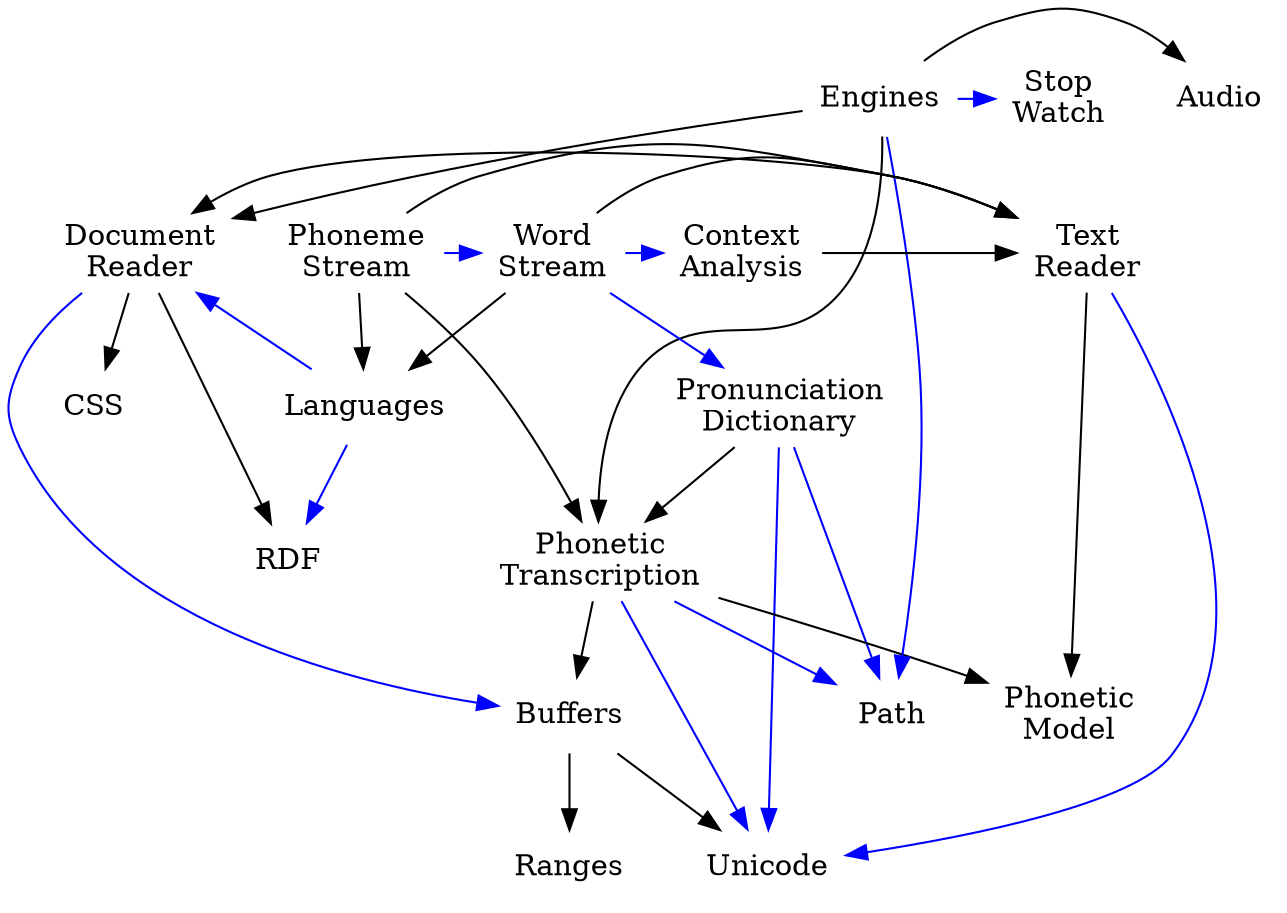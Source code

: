 digraph "Architecture" {

	buffers                [shape=none, label="Buffers", URL="group__buffers.html"]
	css                    [shape=none, label="CSS", URL="group__css.html"]
	dictionary             [shape=none, label="Pronunciation&#x0A;Dictionary", URL="group__dictionary.html"]
	languages              [shape=none, label="Languages", URL="group__languages.html"]
	path                   [shape=none, label="Path", URL="group__path.html"]
	phoneme_model          [shape=none, label="Phonetic&#x0A;Model", URL="group__phoneme.html"]
	phoneme_transcription  [shape=none, label="Phonetic&#x0A;Transcription", URL="group__phonetic__transcription.html"]
	ranges                 [shape=none, label="Ranges", URL="group__ranges.html"]
	rdf                    [shape=none, label="RDF", URL="group__rdf.html"]
	unicode                [shape=none, label="Unicode", URL="group__unicode.html"]

	subgraph { rank=same;

	stopwatch              [shape=none, label="Stop&#x0A;Watch", URL="group__stopwatch.html"]
	tts_engines            [shape=none, label="Engines", URL="group__tts__engines.html"]
	audio                  [shape=none, label="Audio", URL="group__audio.html"]

	}

	subgraph { rank=same;

	document_reader        [shape=none, label="Document&#x0A;Reader", URL="group__document__reader.html"]
	text_reader            [shape=none, label="Text&#x0A;Reader", URL="group__text__reader.html"]
	context_analysis       [shape=none, label="Context&#x0A;Analysis", URL="group__context__analysis.html"]
	word_stream            [shape=none, label="Word&#x0A;Stream", URL="group__word__stream.html"]
	phoneme_stream         [shape=none, label="Phoneme&#x0A;Stream", URL="group__phoneme__stream.html"]

	}

	// usage (API)

	buffers -> ranges [color=black]
	buffers -> unicode [color=black]

	dictionary -> phoneme_transcription [color=black]

	document_reader -> rdf     [color=black]
	document_reader -> css     [color=black]

	phoneme_transcription -> buffers [color=black]
	phoneme_transcription -> phoneme_model [color=black]

	text_reader -> phoneme_model [color=black]
	text_reader -> document_reader [color=black]

	context_analysis -> text_reader [color=black]

	word_stream -> text_reader [color=black]
	word_stream -> languages [color=black]

	phoneme_stream -> text_reader [color=black]
	phoneme_stream -> languages [color=black]
	phoneme_stream -> phoneme_transcription [color=black]

	tts_engines -> document_reader [color=black]
	tts_engines -> audio [color=black]
	tts_engines -> phoneme_transcription [color=black]

	// usage (implementation)

	dictionary -> path [color=blue]
	dictionary -> unicode [color=blue]

	document_reader -> buffers [color=blue]

	languages -> rdf [color=blue]
	languages -> document_reader [color=blue]

	phoneme_transcription -> path [color=blue]
	phoneme_transcription -> unicode [color=blue]

	tts_engines -> path [color=blue]
	tts_engines -> stopwatch [color=blue]

	text_reader -> unicode [color=blue]

	word_stream -> context_analysis [color=blue]
	word_stream -> dictionary [color=blue]

	phoneme_stream -> word_stream [color=blue]

}
